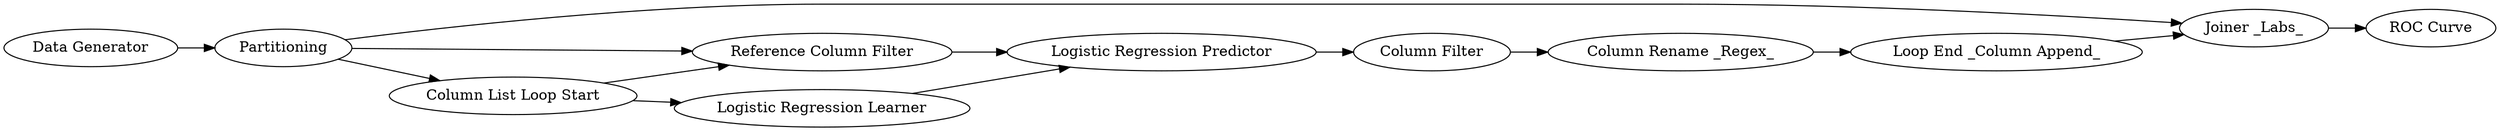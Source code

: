 digraph {
	6 -> 5
	11 -> 10
	7 -> 8
	1 -> 4
	4 -> 2
	8 -> 9
	9 -> 11
	3 -> 5
	2 -> 6
	4 -> 11
	5 -> 7
	2 -> 3
	4 -> 6
	5 [label="Logistic Regression Predictor"]
	1 [label="Data Generator"]
	7 [label="Column Filter"]
	9 [label="Loop End _Column Append_"]
	11 [label="Joiner _Labs_"]
	4 [label=Partitioning]
	6 [label="Reference Column Filter"]
	8 [label="Column Rename _Regex_"]
	3 [label="Logistic Regression Learner"]
	2 [label="Column List Loop Start"]
	10 [label="ROC Curve"]
	rankdir=LR
}
